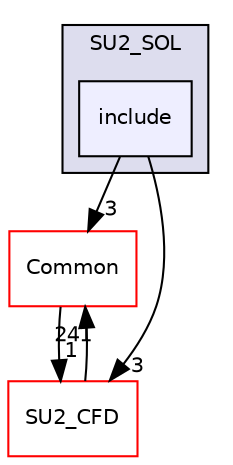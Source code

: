 digraph "SU2_SOL/include" {
  compound=true
  node [ fontsize="10", fontname="Helvetica"];
  edge [ labelfontsize="10", labelfontname="Helvetica"];
  subgraph clusterdir_a2c8d1473e51dd4de9271e2b32e3c430 {
    graph [ bgcolor="#ddddee", pencolor="black", label="SU2_SOL" fontname="Helvetica", fontsize="10", URL="dir_a2c8d1473e51dd4de9271e2b32e3c430.html"]
  dir_241a5223723bffbf2d391ab4bd266097 [shape=box, label="include", style="filled", fillcolor="#eeeeff", pencolor="black", URL="dir_241a5223723bffbf2d391ab4bd266097.html"];
  }
  dir_4ab6b4cc6a7edbff49100e9123df213f [shape=box label="Common" fillcolor="white" style="filled" color="red" URL="dir_4ab6b4cc6a7edbff49100e9123df213f.html"];
  dir_6f9fd837e39f246a8f0c94f670ad0309 [shape=box label="SU2_CFD" fillcolor="white" style="filled" color="red" URL="dir_6f9fd837e39f246a8f0c94f670ad0309.html"];
  dir_4ab6b4cc6a7edbff49100e9123df213f->dir_6f9fd837e39f246a8f0c94f670ad0309 [headlabel="1", labeldistance=1.5 headhref="dir_000000_000033.html"];
  dir_6f9fd837e39f246a8f0c94f670ad0309->dir_4ab6b4cc6a7edbff49100e9123df213f [headlabel="241", labeldistance=1.5 headhref="dir_000033_000000.html"];
  dir_241a5223723bffbf2d391ab4bd266097->dir_4ab6b4cc6a7edbff49100e9123df213f [headlabel="3", labeldistance=1.5 headhref="dir_000099_000000.html"];
  dir_241a5223723bffbf2d391ab4bd266097->dir_6f9fd837e39f246a8f0c94f670ad0309 [headlabel="3", labeldistance=1.5 headhref="dir_000099_000033.html"];
}
